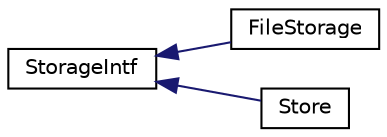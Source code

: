 digraph "Graphical Class Hierarchy"
{
 // INTERACTIVE_SVG=YES
  edge [fontname="Helvetica",fontsize="10",labelfontname="Helvetica",labelfontsize="10"];
  node [fontname="Helvetica",fontsize="10",shape=record];
  rankdir="LR";
  Node0 [label="StorageIntf",height=0.2,width=0.4,color="black", fillcolor="white", style="filled",URL="$d7/db0/class_storage_intf.html",tooltip="Abstract interface for file based memory storage operations. "];
  Node0 -> Node1 [dir="back",color="midnightblue",fontsize="10",style="solid",fontname="Helvetica"];
  Node1 [label="FileStorage",height=0.2,width=0.4,color="black", fillcolor="white", style="filled",URL="$d3/d94/class_file_storage.html",tooltip="Store implementation based on a file. "];
  Node0 -> Node2 [dir="back",color="midnightblue",fontsize="10",style="solid",fontname="Helvetica"];
  Node2 [label="Store",height=0.2,width=0.4,color="black", fillcolor="white", style="filled",URL="$db/d9d/class_store.html",tooltip="The Store is a file based memory manager. "];
}
